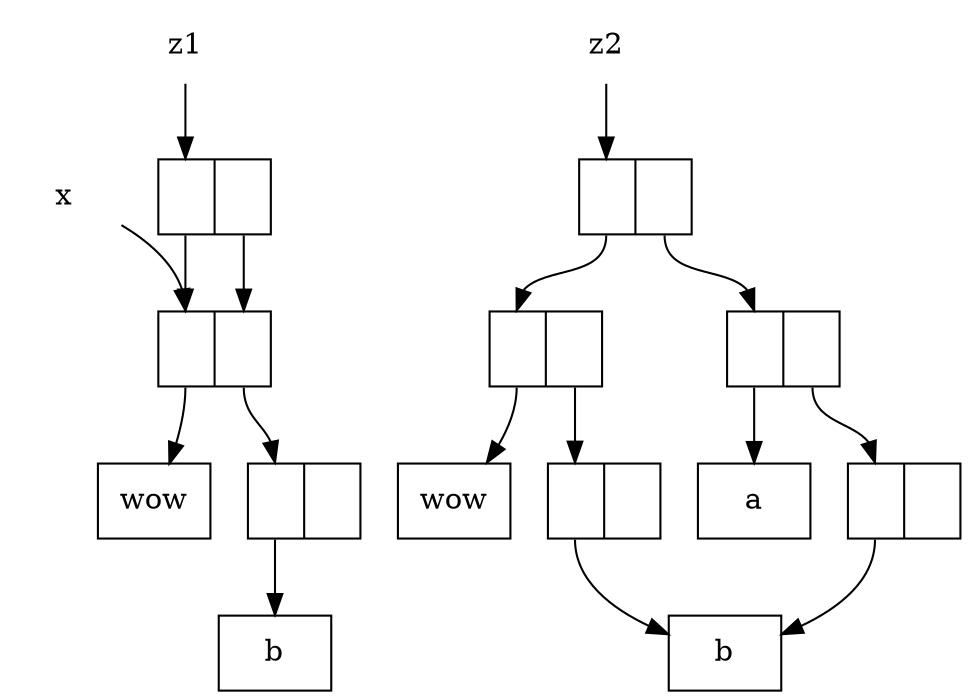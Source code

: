 #!/usr/bin/env dot
digraph mutator {
        {
                node[shape=plaintext]
                z1
                z2
                x
        }
        {
                node[shape=record]
                z1_box[label="<0>|<1>"]
                a_z1_box[label="<0>|<1>"]
                b_z1_box[label="<0>|<1>"]
//                 a_x_box[label="<0>|<1>"]
//                 b_y_box[label="<0>|<1>"]
                z2_box[label="<0>|<1>"]
                a1_z2_box[label="<0>|<1>"]
                a2_z2_box[label="<0>|<1>"]
                b1_z2_box[label="<0>|<1>"]
                b2_z2_box[label="<0>|<1>"]
                a1[label="wow"]
                b1[label="b"]
                a2[label="a"]
                b2[label="b"]
                wow
        }
        z1 -> z1_box:0
        z1_box:0 -> a_z1_box:0 -> a1
        x -> a_z1_box:0
        z1_box:1 -> a_z1_box:1
        a_z1_box:1 -> b_z1_box:0
        b_z1_box:0 -> b1
        z2 -> z2_box:0
        z2_box:0 -> a2_z2_box:0
        a2_z2_box:0 -> wow
        a2_z2_box:1 -> b2_z2_box:0
        b2_z2_box:0 -> b2
        z2_box:1 -> a1_z2_box:0
        a1_z2_box:0 -> a2
        a1_z2_box:1 -> b1_z2_box:0
        b1_z2_box:0 -> b2
}
